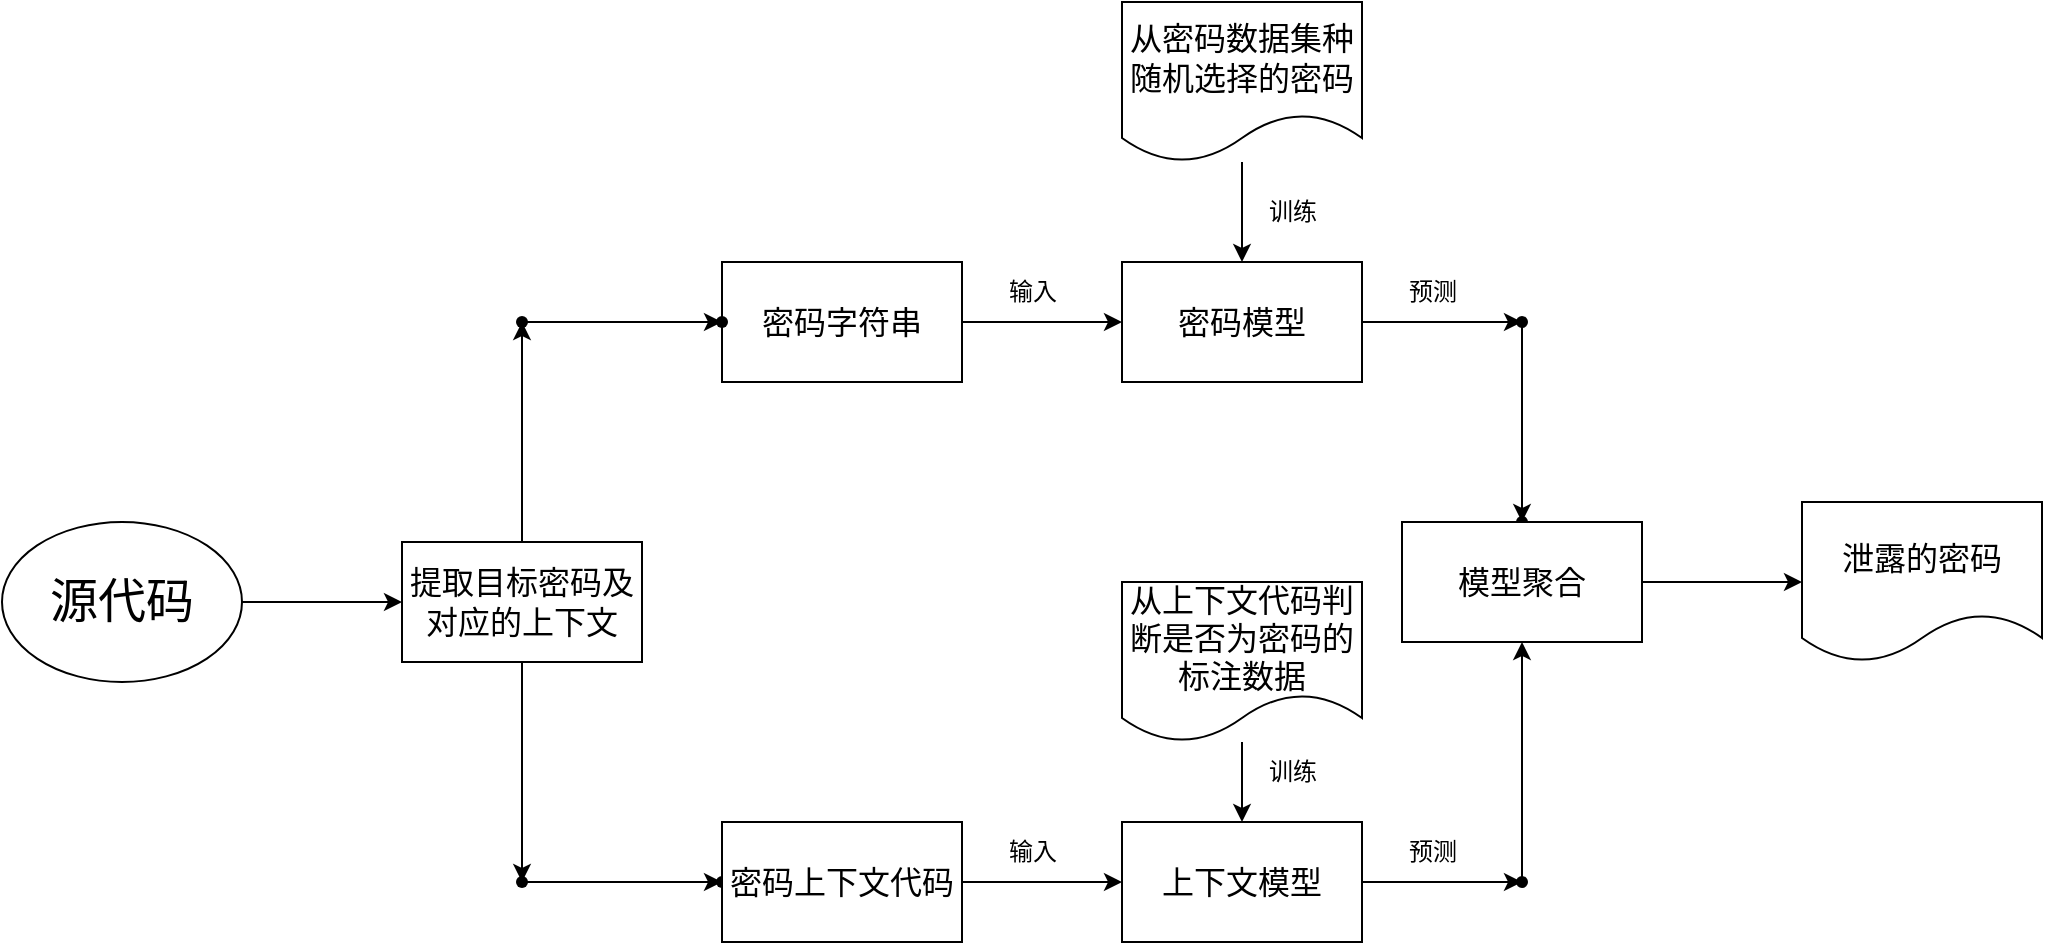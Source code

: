 <mxfile version="21.2.3" type="github">
  <diagram name="第 1 页" id="lkClhU2IyVFKXnoEFH0R">
    <mxGraphModel dx="1134" dy="691" grid="1" gridSize="10" guides="1" tooltips="1" connect="1" arrows="1" fold="1" page="1" pageScale="1" pageWidth="827" pageHeight="1169" math="0" shadow="0">
      <root>
        <mxCell id="0" />
        <mxCell id="1" parent="0" />
        <mxCell id="NUNKKDaflO0sHVR_fXIK-3" value="" style="edgeStyle=orthogonalEdgeStyle;rounded=0;orthogonalLoop=1;jettySize=auto;html=1;" edge="1" parent="1" source="NUNKKDaflO0sHVR_fXIK-1" target="NUNKKDaflO0sHVR_fXIK-2">
          <mxGeometry relative="1" as="geometry" />
        </mxCell>
        <mxCell id="NUNKKDaflO0sHVR_fXIK-1" value="&lt;font style=&quot;font-size: 24px;&quot;&gt;源代码&lt;/font&gt;" style="ellipse;whiteSpace=wrap;html=1;" vertex="1" parent="1">
          <mxGeometry x="120" y="290" width="120" height="80" as="geometry" />
        </mxCell>
        <mxCell id="NUNKKDaflO0sHVR_fXIK-7" value="" style="edgeStyle=orthogonalEdgeStyle;rounded=0;orthogonalLoop=1;jettySize=auto;html=1;" edge="1" parent="1" source="NUNKKDaflO0sHVR_fXIK-2" target="NUNKKDaflO0sHVR_fXIK-6">
          <mxGeometry relative="1" as="geometry" />
        </mxCell>
        <mxCell id="NUNKKDaflO0sHVR_fXIK-17" value="" style="edgeStyle=orthogonalEdgeStyle;rounded=0;orthogonalLoop=1;jettySize=auto;html=1;" edge="1" parent="1" source="NUNKKDaflO0sHVR_fXIK-2" target="NUNKKDaflO0sHVR_fXIK-16">
          <mxGeometry relative="1" as="geometry" />
        </mxCell>
        <mxCell id="NUNKKDaflO0sHVR_fXIK-2" value="&lt;font style=&quot;font-size: 16px;&quot;&gt;提取目标密码及对应的上下文&lt;/font&gt;" style="whiteSpace=wrap;html=1;" vertex="1" parent="1">
          <mxGeometry x="320" y="300" width="120" height="60" as="geometry" />
        </mxCell>
        <mxCell id="NUNKKDaflO0sHVR_fXIK-13" value="" style="edgeStyle=orthogonalEdgeStyle;rounded=0;orthogonalLoop=1;jettySize=auto;html=1;" edge="1" parent="1" source="NUNKKDaflO0sHVR_fXIK-4" target="NUNKKDaflO0sHVR_fXIK-12">
          <mxGeometry relative="1" as="geometry" />
        </mxCell>
        <mxCell id="NUNKKDaflO0sHVR_fXIK-4" value="&lt;font style=&quot;font-size: 16px;&quot;&gt;密码字符串&lt;/font&gt;" style="whiteSpace=wrap;html=1;" vertex="1" parent="1">
          <mxGeometry x="480" y="160" width="120" height="60" as="geometry" />
        </mxCell>
        <mxCell id="NUNKKDaflO0sHVR_fXIK-9" value="" style="edgeStyle=orthogonalEdgeStyle;rounded=0;orthogonalLoop=1;jettySize=auto;html=1;" edge="1" parent="1" source="NUNKKDaflO0sHVR_fXIK-6" target="NUNKKDaflO0sHVR_fXIK-8">
          <mxGeometry relative="1" as="geometry" />
        </mxCell>
        <mxCell id="NUNKKDaflO0sHVR_fXIK-6" value="" style="shape=waypoint;sketch=0;size=6;pointerEvents=1;points=[];fillColor=default;resizable=0;rotatable=0;perimeter=centerPerimeter;snapToPoint=1;" vertex="1" parent="1">
          <mxGeometry x="370" y="460" width="20" height="20" as="geometry" />
        </mxCell>
        <mxCell id="NUNKKDaflO0sHVR_fXIK-8" value="" style="shape=waypoint;sketch=0;size=6;pointerEvents=1;points=[];fillColor=default;resizable=0;rotatable=0;perimeter=centerPerimeter;snapToPoint=1;" vertex="1" parent="1">
          <mxGeometry x="470" y="460" width="20" height="20" as="geometry" />
        </mxCell>
        <mxCell id="NUNKKDaflO0sHVR_fXIK-15" value="" style="edgeStyle=orthogonalEdgeStyle;rounded=0;orthogonalLoop=1;jettySize=auto;html=1;" edge="1" parent="1" source="NUNKKDaflO0sHVR_fXIK-10" target="NUNKKDaflO0sHVR_fXIK-14">
          <mxGeometry relative="1" as="geometry" />
        </mxCell>
        <mxCell id="NUNKKDaflO0sHVR_fXIK-10" value="&lt;font style=&quot;font-size: 16px;&quot;&gt;密码上下文代码&lt;/font&gt;" style="whiteSpace=wrap;html=1;sketch=0;" vertex="1" parent="1">
          <mxGeometry x="480" y="440" width="120" height="60" as="geometry" />
        </mxCell>
        <mxCell id="NUNKKDaflO0sHVR_fXIK-26" value="" style="edgeStyle=orthogonalEdgeStyle;rounded=0;orthogonalLoop=1;jettySize=auto;html=1;" edge="1" parent="1" source="NUNKKDaflO0sHVR_fXIK-12" target="NUNKKDaflO0sHVR_fXIK-25">
          <mxGeometry relative="1" as="geometry" />
        </mxCell>
        <mxCell id="NUNKKDaflO0sHVR_fXIK-12" value="&lt;font style=&quot;font-size: 16px;&quot;&gt;密码模型&lt;/font&gt;" style="whiteSpace=wrap;html=1;" vertex="1" parent="1">
          <mxGeometry x="680" y="160" width="120" height="60" as="geometry" />
        </mxCell>
        <mxCell id="NUNKKDaflO0sHVR_fXIK-22" value="" style="edgeStyle=orthogonalEdgeStyle;rounded=0;orthogonalLoop=1;jettySize=auto;html=1;" edge="1" parent="1" source="NUNKKDaflO0sHVR_fXIK-14" target="NUNKKDaflO0sHVR_fXIK-21">
          <mxGeometry relative="1" as="geometry" />
        </mxCell>
        <mxCell id="NUNKKDaflO0sHVR_fXIK-14" value="&lt;font style=&quot;font-size: 16px;&quot;&gt;上下文模型&lt;/font&gt;" style="whiteSpace=wrap;html=1;sketch=0;" vertex="1" parent="1">
          <mxGeometry x="680" y="440" width="120" height="60" as="geometry" />
        </mxCell>
        <mxCell id="NUNKKDaflO0sHVR_fXIK-19" value="" style="edgeStyle=orthogonalEdgeStyle;rounded=0;orthogonalLoop=1;jettySize=auto;html=1;" edge="1" parent="1" source="NUNKKDaflO0sHVR_fXIK-16" target="NUNKKDaflO0sHVR_fXIK-18">
          <mxGeometry relative="1" as="geometry" />
        </mxCell>
        <mxCell id="NUNKKDaflO0sHVR_fXIK-16" value="" style="shape=waypoint;sketch=0;size=6;pointerEvents=1;points=[];fillColor=default;resizable=0;rotatable=0;perimeter=centerPerimeter;snapToPoint=1;" vertex="1" parent="1">
          <mxGeometry x="370" y="180" width="20" height="20" as="geometry" />
        </mxCell>
        <mxCell id="NUNKKDaflO0sHVR_fXIK-18" value="" style="shape=waypoint;sketch=0;size=6;pointerEvents=1;points=[];fillColor=default;resizable=0;rotatable=0;perimeter=centerPerimeter;snapToPoint=1;" vertex="1" parent="1">
          <mxGeometry x="470" y="180" width="20" height="20" as="geometry" />
        </mxCell>
        <mxCell id="NUNKKDaflO0sHVR_fXIK-24" value="" style="edgeStyle=orthogonalEdgeStyle;rounded=0;orthogonalLoop=1;jettySize=auto;html=1;entryX=0.5;entryY=1;entryDx=0;entryDy=0;" edge="1" parent="1" source="NUNKKDaflO0sHVR_fXIK-21" target="NUNKKDaflO0sHVR_fXIK-34">
          <mxGeometry relative="1" as="geometry">
            <mxPoint x="880" y="400" as="targetPoint" />
          </mxGeometry>
        </mxCell>
        <mxCell id="NUNKKDaflO0sHVR_fXIK-21" value="" style="shape=waypoint;sketch=0;size=6;pointerEvents=1;points=[];fillColor=default;resizable=0;rotatable=0;perimeter=centerPerimeter;snapToPoint=1;" vertex="1" parent="1">
          <mxGeometry x="870" y="460" width="20" height="20" as="geometry" />
        </mxCell>
        <mxCell id="NUNKKDaflO0sHVR_fXIK-28" value="" style="edgeStyle=orthogonalEdgeStyle;rounded=0;orthogonalLoop=1;jettySize=auto;html=1;" edge="1" parent="1" source="NUNKKDaflO0sHVR_fXIK-25" target="NUNKKDaflO0sHVR_fXIK-27">
          <mxGeometry relative="1" as="geometry" />
        </mxCell>
        <mxCell id="NUNKKDaflO0sHVR_fXIK-25" value="" style="shape=waypoint;sketch=0;size=6;pointerEvents=1;points=[];fillColor=default;resizable=0;rotatable=0;perimeter=centerPerimeter;snapToPoint=1;" vertex="1" parent="1">
          <mxGeometry x="870" y="180" width="20" height="20" as="geometry" />
        </mxCell>
        <mxCell id="NUNKKDaflO0sHVR_fXIK-27" value="" style="shape=waypoint;sketch=0;size=6;pointerEvents=1;points=[];fillColor=default;resizable=0;rotatable=0;perimeter=centerPerimeter;snapToPoint=1;" vertex="1" parent="1">
          <mxGeometry x="870" y="280" width="20" height="20" as="geometry" />
        </mxCell>
        <mxCell id="NUNKKDaflO0sHVR_fXIK-40" value="" style="edgeStyle=orthogonalEdgeStyle;rounded=0;orthogonalLoop=1;jettySize=auto;html=1;" edge="1" parent="1" source="NUNKKDaflO0sHVR_fXIK-34" target="NUNKKDaflO0sHVR_fXIK-39">
          <mxGeometry relative="1" as="geometry" />
        </mxCell>
        <mxCell id="NUNKKDaflO0sHVR_fXIK-34" value="&lt;font style=&quot;font-size: 16px;&quot;&gt;模型聚合&lt;/font&gt;" style="rounded=0;whiteSpace=wrap;html=1;" vertex="1" parent="1">
          <mxGeometry x="820" y="290" width="120" height="60" as="geometry" />
        </mxCell>
        <mxCell id="NUNKKDaflO0sHVR_fXIK-39" value="&lt;font style=&quot;font-size: 16px;&quot;&gt;泄露的密码&lt;/font&gt;" style="shape=document;whiteSpace=wrap;html=1;boundedLbl=1;rounded=0;" vertex="1" parent="1">
          <mxGeometry x="1020" y="280" width="120" height="80" as="geometry" />
        </mxCell>
        <mxCell id="NUNKKDaflO0sHVR_fXIK-41" value="输入" style="text;html=1;align=center;verticalAlign=middle;resizable=0;points=[];autosize=1;strokeColor=none;fillColor=none;" vertex="1" parent="1">
          <mxGeometry x="610" y="160" width="50" height="30" as="geometry" />
        </mxCell>
        <mxCell id="NUNKKDaflO0sHVR_fXIK-42" value="输入" style="text;html=1;align=center;verticalAlign=middle;resizable=0;points=[];autosize=1;strokeColor=none;fillColor=none;" vertex="1" parent="1">
          <mxGeometry x="610" y="440" width="50" height="30" as="geometry" />
        </mxCell>
        <mxCell id="NUNKKDaflO0sHVR_fXIK-43" value="预测" style="text;html=1;align=center;verticalAlign=middle;resizable=0;points=[];autosize=1;strokeColor=none;fillColor=none;" vertex="1" parent="1">
          <mxGeometry x="810" y="160" width="50" height="30" as="geometry" />
        </mxCell>
        <mxCell id="NUNKKDaflO0sHVR_fXIK-44" value="预测" style="text;html=1;align=center;verticalAlign=middle;resizable=0;points=[];autosize=1;strokeColor=none;fillColor=none;" vertex="1" parent="1">
          <mxGeometry x="810" y="440" width="50" height="30" as="geometry" />
        </mxCell>
        <mxCell id="NUNKKDaflO0sHVR_fXIK-49" value="" style="edgeStyle=orthogonalEdgeStyle;rounded=0;orthogonalLoop=1;jettySize=auto;html=1;" edge="1" parent="1" source="NUNKKDaflO0sHVR_fXIK-48" target="NUNKKDaflO0sHVR_fXIK-12">
          <mxGeometry relative="1" as="geometry" />
        </mxCell>
        <mxCell id="NUNKKDaflO0sHVR_fXIK-48" value="&lt;font style=&quot;font-size: 16px;&quot;&gt;从密码数据集种随机选择的密码&lt;/font&gt;" style="shape=document;whiteSpace=wrap;html=1;boundedLbl=1;" vertex="1" parent="1">
          <mxGeometry x="680" y="30" width="120" height="80" as="geometry" />
        </mxCell>
        <mxCell id="NUNKKDaflO0sHVR_fXIK-52" value="" style="edgeStyle=orthogonalEdgeStyle;rounded=0;orthogonalLoop=1;jettySize=auto;html=1;" edge="1" parent="1" source="NUNKKDaflO0sHVR_fXIK-50" target="NUNKKDaflO0sHVR_fXIK-14">
          <mxGeometry relative="1" as="geometry" />
        </mxCell>
        <mxCell id="NUNKKDaflO0sHVR_fXIK-50" value="&lt;font style=&quot;font-size: 16px;&quot;&gt;从上下文代码判断是否为密码的标注数据&lt;/font&gt;" style="shape=document;whiteSpace=wrap;html=1;boundedLbl=1;" vertex="1" parent="1">
          <mxGeometry x="680" y="320" width="120" height="80" as="geometry" />
        </mxCell>
        <mxCell id="NUNKKDaflO0sHVR_fXIK-51" value="训练" style="text;html=1;align=center;verticalAlign=middle;resizable=0;points=[];autosize=1;strokeColor=none;fillColor=none;" vertex="1" parent="1">
          <mxGeometry x="740" y="120" width="50" height="30" as="geometry" />
        </mxCell>
        <mxCell id="NUNKKDaflO0sHVR_fXIK-53" value="训练" style="text;html=1;align=center;verticalAlign=middle;resizable=0;points=[];autosize=1;strokeColor=none;fillColor=none;" vertex="1" parent="1">
          <mxGeometry x="740" y="400" width="50" height="30" as="geometry" />
        </mxCell>
      </root>
    </mxGraphModel>
  </diagram>
</mxfile>

